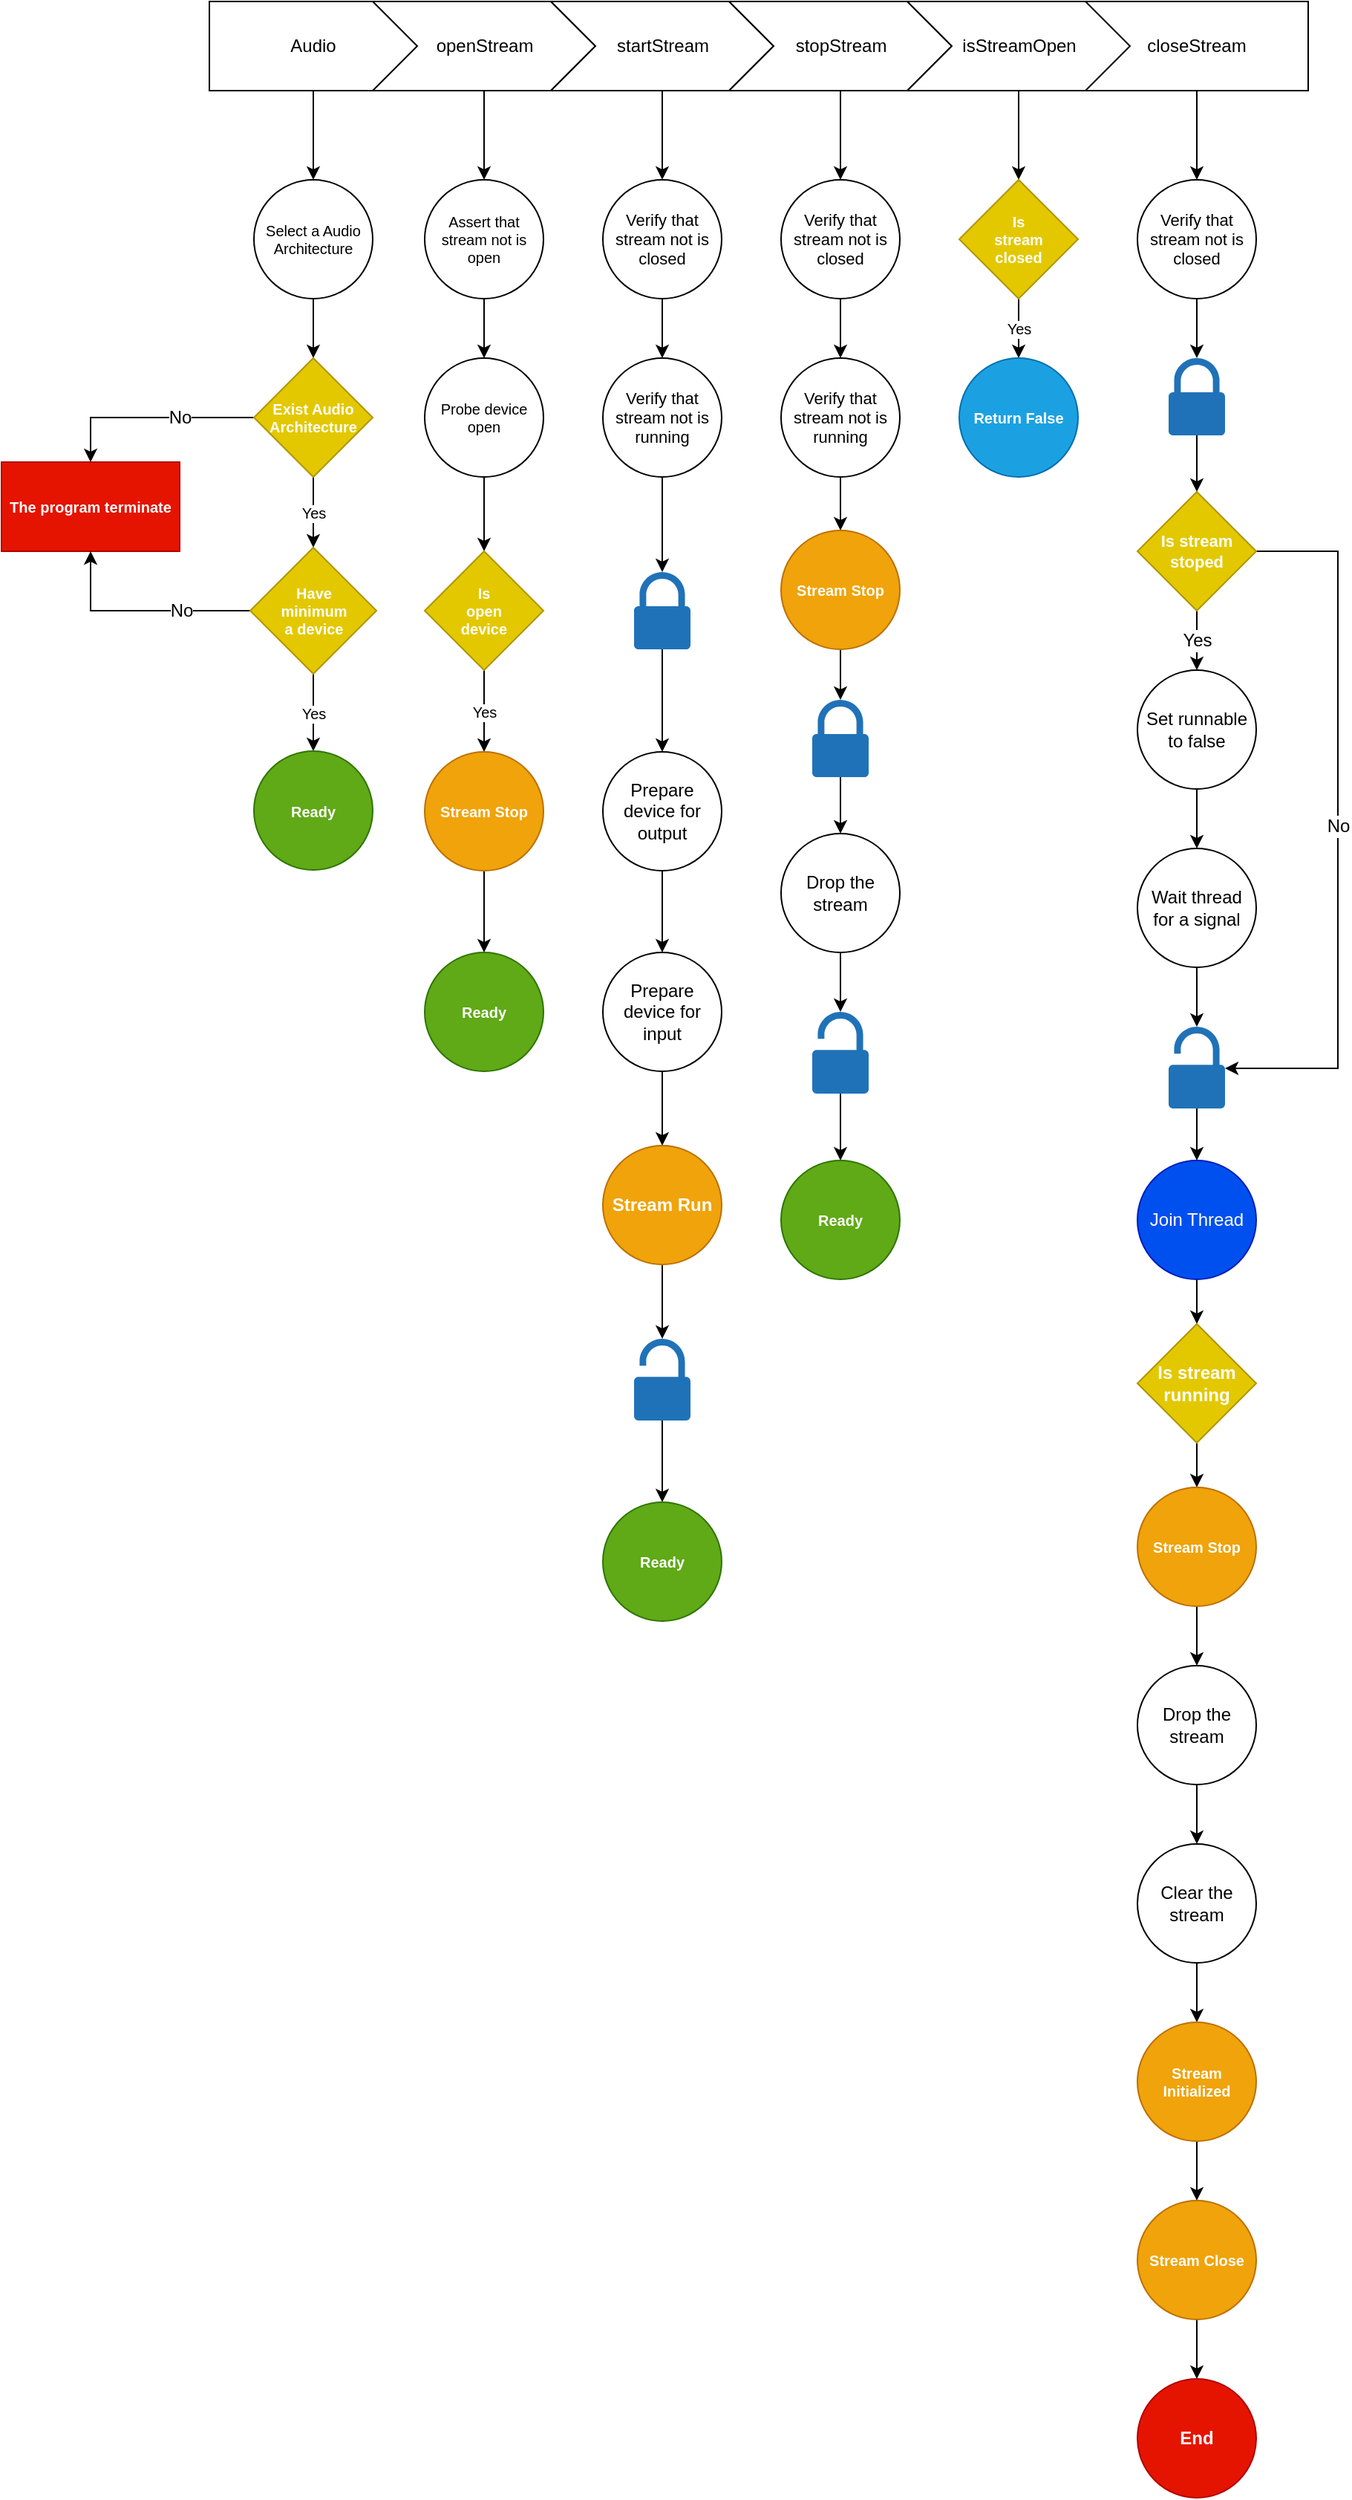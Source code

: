 <mxfile version="13.0.1" type="device"><diagram id="C5RBs43oDa-KdzZeNtuy" name="Page-1"><mxGraphModel dx="2249" dy="806" grid="1" gridSize="10" guides="1" tooltips="1" connect="1" arrows="1" fold="1" page="1" pageScale="1" pageWidth="827" pageHeight="1169" math="0" shadow="0"><root><mxCell id="WIyWlLk6GJQsqaUBKTNV-0"/><mxCell id="WIyWlLk6GJQsqaUBKTNV-1" parent="WIyWlLk6GJQsqaUBKTNV-0"/><mxCell id="F_YKFGEWdrjHZkLoCAli-77" value="" style="edgeStyle=orthogonalEdgeStyle;rounded=0;orthogonalLoop=1;jettySize=auto;html=1;fontSize=10;" edge="1" parent="WIyWlLk6GJQsqaUBKTNV-1" source="F_YKFGEWdrjHZkLoCAli-5" target="F_YKFGEWdrjHZkLoCAli-76"><mxGeometry relative="1" as="geometry"/></mxCell><mxCell id="F_YKFGEWdrjHZkLoCAli-5" value="closeStream" style="rounded=0;whiteSpace=wrap;html=1;" vertex="1" parent="WIyWlLk6GJQsqaUBKTNV-1"><mxGeometry x="630" y="40" width="150" height="60" as="geometry"/></mxCell><mxCell id="F_YKFGEWdrjHZkLoCAli-13" value="" style="edgeStyle=orthogonalEdgeStyle;rounded=0;orthogonalLoop=1;jettySize=auto;html=1;fontSize=10;" edge="1" parent="WIyWlLk6GJQsqaUBKTNV-1" source="F_YKFGEWdrjHZkLoCAli-0" target="F_YKFGEWdrjHZkLoCAli-6"><mxGeometry relative="1" as="geometry"/></mxCell><mxCell id="F_YKFGEWdrjHZkLoCAli-0" value="Audio" style="rounded=0;whiteSpace=wrap;html=1;" vertex="1" parent="WIyWlLk6GJQsqaUBKTNV-1"><mxGeometry x="40" y="40" width="140" height="60" as="geometry"/></mxCell><mxCell id="F_YKFGEWdrjHZkLoCAli-78" value="" style="edgeStyle=orthogonalEdgeStyle;rounded=0;orthogonalLoop=1;jettySize=auto;html=1;fontSize=10;" edge="1" parent="WIyWlLk6GJQsqaUBKTNV-1" source="F_YKFGEWdrjHZkLoCAli-1" target="F_YKFGEWdrjHZkLoCAli-22"><mxGeometry relative="1" as="geometry"/></mxCell><mxCell id="F_YKFGEWdrjHZkLoCAli-1" value="openStream" style="html=1;shadow=0;dashed=0;align=center;verticalAlign=middle;shape=mxgraph.arrows2.arrow;dy=0;dx=30;notch=30;" vertex="1" parent="WIyWlLk6GJQsqaUBKTNV-1"><mxGeometry x="150" y="40" width="150" height="60" as="geometry"/></mxCell><mxCell id="F_YKFGEWdrjHZkLoCAli-37" value="" style="edgeStyle=orthogonalEdgeStyle;rounded=0;orthogonalLoop=1;jettySize=auto;html=1;fontSize=10;" edge="1" parent="WIyWlLk6GJQsqaUBKTNV-1" source="F_YKFGEWdrjHZkLoCAli-2" target="F_YKFGEWdrjHZkLoCAli-35"><mxGeometry relative="1" as="geometry"/></mxCell><mxCell id="F_YKFGEWdrjHZkLoCAli-2" value="startStream" style="html=1;shadow=0;dashed=0;align=center;verticalAlign=middle;shape=mxgraph.arrows2.arrow;dy=0;dx=30;notch=30;" vertex="1" parent="WIyWlLk6GJQsqaUBKTNV-1"><mxGeometry x="270" y="40" width="150" height="60" as="geometry"/></mxCell><mxCell id="F_YKFGEWdrjHZkLoCAli-54" value="" style="edgeStyle=orthogonalEdgeStyle;rounded=0;orthogonalLoop=1;jettySize=auto;html=1;fontSize=12;" edge="1" parent="WIyWlLk6GJQsqaUBKTNV-1" source="F_YKFGEWdrjHZkLoCAli-3" target="F_YKFGEWdrjHZkLoCAli-53"><mxGeometry relative="1" as="geometry"/></mxCell><mxCell id="F_YKFGEWdrjHZkLoCAli-3" value="stopStream" style="html=1;shadow=0;dashed=0;align=center;verticalAlign=middle;shape=mxgraph.arrows2.arrow;dy=0;dx=30;notch=30;" vertex="1" parent="WIyWlLk6GJQsqaUBKTNV-1"><mxGeometry x="390" y="40" width="150" height="60" as="geometry"/></mxCell><mxCell id="F_YKFGEWdrjHZkLoCAli-72" value="" style="edgeStyle=orthogonalEdgeStyle;rounded=0;orthogonalLoop=1;jettySize=auto;html=1;fontSize=10;" edge="1" parent="WIyWlLk6GJQsqaUBKTNV-1" source="F_YKFGEWdrjHZkLoCAli-4" target="F_YKFGEWdrjHZkLoCAli-71"><mxGeometry relative="1" as="geometry"/></mxCell><mxCell id="F_YKFGEWdrjHZkLoCAli-4" value="isStreamOpen" style="html=1;shadow=0;dashed=0;align=center;verticalAlign=middle;shape=mxgraph.arrows2.arrow;dy=0;dx=30;notch=30;" vertex="1" parent="WIyWlLk6GJQsqaUBKTNV-1"><mxGeometry x="510" y="40" width="150" height="60" as="geometry"/></mxCell><mxCell id="F_YKFGEWdrjHZkLoCAli-10" value="" style="edgeStyle=orthogonalEdgeStyle;rounded=0;orthogonalLoop=1;jettySize=auto;html=1;fontSize=10;" edge="1" parent="WIyWlLk6GJQsqaUBKTNV-1" source="F_YKFGEWdrjHZkLoCAli-6" target="F_YKFGEWdrjHZkLoCAli-7"><mxGeometry relative="1" as="geometry"/></mxCell><mxCell id="F_YKFGEWdrjHZkLoCAli-6" value="Select a Audio Architecture" style="ellipse;whiteSpace=wrap;html=1;aspect=fixed;fontSize=10;" vertex="1" parent="WIyWlLk6GJQsqaUBKTNV-1"><mxGeometry x="70" y="160" width="80" height="80" as="geometry"/></mxCell><mxCell id="F_YKFGEWdrjHZkLoCAli-15" value="Yes" style="edgeStyle=orthogonalEdgeStyle;rounded=0;orthogonalLoop=1;jettySize=auto;html=1;fontSize=10;" edge="1" parent="WIyWlLk6GJQsqaUBKTNV-1" source="F_YKFGEWdrjHZkLoCAli-7" target="F_YKFGEWdrjHZkLoCAli-14"><mxGeometry relative="1" as="geometry"/></mxCell><mxCell id="F_YKFGEWdrjHZkLoCAli-51" value="No" style="edgeStyle=orthogonalEdgeStyle;rounded=0;orthogonalLoop=1;jettySize=auto;html=1;exitX=0;exitY=0.5;exitDx=0;exitDy=0;entryX=0.5;entryY=0;entryDx=0;entryDy=0;fontSize=12;" edge="1" parent="WIyWlLk6GJQsqaUBKTNV-1" source="F_YKFGEWdrjHZkLoCAli-7" target="F_YKFGEWdrjHZkLoCAli-8"><mxGeometry x="-0.286" relative="1" as="geometry"><mxPoint as="offset"/></mxGeometry></mxCell><mxCell id="F_YKFGEWdrjHZkLoCAli-7" value="Exist Audio Architecture" style="rhombus;whiteSpace=wrap;html=1;fontSize=10;fillColor=#e3c800;strokeColor=#B09500;fontColor=#ffffff;fontStyle=1" vertex="1" parent="WIyWlLk6GJQsqaUBKTNV-1"><mxGeometry x="70" y="280" width="80" height="80" as="geometry"/></mxCell><mxCell id="F_YKFGEWdrjHZkLoCAli-8" value="The program terminate" style="rounded=0;whiteSpace=wrap;html=1;fontSize=10;fillColor=#e51400;strokeColor=#B20000;fontColor=#ffffff;fontStyle=1" vertex="1" parent="WIyWlLk6GJQsqaUBKTNV-1"><mxGeometry x="-100" y="350" width="120" height="60" as="geometry"/></mxCell><mxCell id="F_YKFGEWdrjHZkLoCAli-18" value="No" style="edgeStyle=orthogonalEdgeStyle;rounded=0;orthogonalLoop=1;jettySize=auto;html=1;exitX=0;exitY=0.5;exitDx=0;exitDy=0;entryX=0.5;entryY=1;entryDx=0;entryDy=0;fontSize=12;" edge="1" parent="WIyWlLk6GJQsqaUBKTNV-1" source="F_YKFGEWdrjHZkLoCAli-14" target="F_YKFGEWdrjHZkLoCAli-8"><mxGeometry x="-0.356" relative="1" as="geometry"><mxPoint x="1" as="offset"/></mxGeometry></mxCell><mxCell id="F_YKFGEWdrjHZkLoCAli-30" value="Yes" style="edgeStyle=orthogonalEdgeStyle;rounded=0;orthogonalLoop=1;jettySize=auto;html=1;fontSize=10;" edge="1" parent="WIyWlLk6GJQsqaUBKTNV-1" source="F_YKFGEWdrjHZkLoCAli-14" target="F_YKFGEWdrjHZkLoCAli-19"><mxGeometry relative="1" as="geometry"/></mxCell><mxCell id="F_YKFGEWdrjHZkLoCAli-14" value="Have&lt;br&gt;minimum&lt;br&gt;a device" style="rhombus;whiteSpace=wrap;html=1;fontSize=10;fillColor=#e3c800;strokeColor=#B09500;fontColor=#ffffff;fontStyle=1" vertex="1" parent="WIyWlLk6GJQsqaUBKTNV-1"><mxGeometry x="67.5" y="407.5" width="85" height="85" as="geometry"/></mxCell><mxCell id="F_YKFGEWdrjHZkLoCAli-19" value="Ready" style="ellipse;whiteSpace=wrap;html=1;aspect=fixed;fontSize=10;fillColor=#60a917;strokeColor=#2D7600;fontColor=#ffffff;fontStyle=1" vertex="1" parent="WIyWlLk6GJQsqaUBKTNV-1"><mxGeometry x="70" y="544.5" width="80" height="80" as="geometry"/></mxCell><mxCell id="F_YKFGEWdrjHZkLoCAli-29" value="" style="edgeStyle=orthogonalEdgeStyle;rounded=0;orthogonalLoop=1;jettySize=auto;html=1;fontSize=10;" edge="1" parent="WIyWlLk6GJQsqaUBKTNV-1" source="F_YKFGEWdrjHZkLoCAli-22" target="F_YKFGEWdrjHZkLoCAli-23"><mxGeometry relative="1" as="geometry"/></mxCell><mxCell id="F_YKFGEWdrjHZkLoCAli-22" value="Assert that stream not is open" style="ellipse;whiteSpace=wrap;html=1;aspect=fixed;fontSize=10;" vertex="1" parent="WIyWlLk6GJQsqaUBKTNV-1"><mxGeometry x="185" y="160" width="80" height="80" as="geometry"/></mxCell><mxCell id="F_YKFGEWdrjHZkLoCAli-25" value="" style="edgeStyle=orthogonalEdgeStyle;rounded=0;orthogonalLoop=1;jettySize=auto;html=1;fontSize=10;" edge="1" parent="WIyWlLk6GJQsqaUBKTNV-1" source="F_YKFGEWdrjHZkLoCAli-23" target="F_YKFGEWdrjHZkLoCAli-24"><mxGeometry relative="1" as="geometry"/></mxCell><mxCell id="F_YKFGEWdrjHZkLoCAli-23" value="Probe device open" style="ellipse;whiteSpace=wrap;html=1;aspect=fixed;fontSize=10;" vertex="1" parent="WIyWlLk6GJQsqaUBKTNV-1"><mxGeometry x="185" y="280" width="80" height="80" as="geometry"/></mxCell><mxCell id="F_YKFGEWdrjHZkLoCAli-32" value="Yes" style="edgeStyle=orthogonalEdgeStyle;rounded=0;orthogonalLoop=1;jettySize=auto;html=1;fontSize=10;" edge="1" parent="WIyWlLk6GJQsqaUBKTNV-1" source="F_YKFGEWdrjHZkLoCAli-24" target="F_YKFGEWdrjHZkLoCAli-31"><mxGeometry relative="1" as="geometry"/></mxCell><mxCell id="F_YKFGEWdrjHZkLoCAli-24" value="Is&lt;br&gt;open&lt;br&gt;device" style="rhombus;whiteSpace=wrap;html=1;fontSize=10;fillColor=#e3c800;strokeColor=#B09500;fontColor=#ffffff;fontStyle=1" vertex="1" parent="WIyWlLk6GJQsqaUBKTNV-1"><mxGeometry x="185" y="410" width="80" height="80" as="geometry"/></mxCell><mxCell id="F_YKFGEWdrjHZkLoCAli-34" value="" style="edgeStyle=orthogonalEdgeStyle;rounded=0;orthogonalLoop=1;jettySize=auto;html=1;fontSize=10;" edge="1" parent="WIyWlLk6GJQsqaUBKTNV-1" source="F_YKFGEWdrjHZkLoCAli-31" target="F_YKFGEWdrjHZkLoCAli-33"><mxGeometry relative="1" as="geometry"/></mxCell><mxCell id="F_YKFGEWdrjHZkLoCAli-31" value="Stream Stop" style="ellipse;whiteSpace=wrap;html=1;aspect=fixed;fontSize=10;fillColor=#f0a30a;strokeColor=#BD7000;fontColor=#ffffff;fontStyle=1" vertex="1" parent="WIyWlLk6GJQsqaUBKTNV-1"><mxGeometry x="185" y="545" width="80" height="80" as="geometry"/></mxCell><mxCell id="F_YKFGEWdrjHZkLoCAli-33" value="Ready" style="ellipse;whiteSpace=wrap;html=1;aspect=fixed;fontSize=10;fillColor=#60a917;strokeColor=#2D7600;fontColor=#ffffff;fontStyle=1" vertex="1" parent="WIyWlLk6GJQsqaUBKTNV-1"><mxGeometry x="185" y="680" width="80" height="80" as="geometry"/></mxCell><mxCell id="F_YKFGEWdrjHZkLoCAli-38" value="" style="edgeStyle=orthogonalEdgeStyle;rounded=0;orthogonalLoop=1;jettySize=auto;html=1;fontSize=11;" edge="1" parent="WIyWlLk6GJQsqaUBKTNV-1" source="F_YKFGEWdrjHZkLoCAli-35" target="F_YKFGEWdrjHZkLoCAli-36"><mxGeometry relative="1" as="geometry"/></mxCell><mxCell id="F_YKFGEWdrjHZkLoCAli-35" value="Verify that stream not is closed" style="ellipse;whiteSpace=wrap;html=1;aspect=fixed;fontSize=11;" vertex="1" parent="WIyWlLk6GJQsqaUBKTNV-1"><mxGeometry x="305" y="160" width="80" height="80" as="geometry"/></mxCell><mxCell id="F_YKFGEWdrjHZkLoCAli-40" value="" style="edgeStyle=orthogonalEdgeStyle;rounded=0;orthogonalLoop=1;jettySize=auto;html=1;fontSize=11;" edge="1" parent="WIyWlLk6GJQsqaUBKTNV-1" source="F_YKFGEWdrjHZkLoCAli-36" target="F_YKFGEWdrjHZkLoCAli-39"><mxGeometry relative="1" as="geometry"/></mxCell><mxCell id="F_YKFGEWdrjHZkLoCAli-36" value="Verify that stream not is running" style="ellipse;whiteSpace=wrap;html=1;aspect=fixed;fontSize=11;" vertex="1" parent="WIyWlLk6GJQsqaUBKTNV-1"><mxGeometry x="305" y="280" width="80" height="80" as="geometry"/></mxCell><mxCell id="F_YKFGEWdrjHZkLoCAli-43" value="" style="edgeStyle=orthogonalEdgeStyle;rounded=0;orthogonalLoop=1;jettySize=auto;html=1;fontSize=12;" edge="1" parent="WIyWlLk6GJQsqaUBKTNV-1" source="F_YKFGEWdrjHZkLoCAli-39" target="F_YKFGEWdrjHZkLoCAli-41"><mxGeometry relative="1" as="geometry"/></mxCell><mxCell id="F_YKFGEWdrjHZkLoCAli-39" value="" style="pointerEvents=1;shadow=0;dashed=0;html=1;strokeColor=none;labelPosition=center;verticalLabelPosition=bottom;verticalAlign=top;outlineConnect=0;align=center;shape=mxgraph.office.security.lock_protected;fillColor=#2072B8;fontSize=11;" vertex="1" parent="WIyWlLk6GJQsqaUBKTNV-1"><mxGeometry x="326" y="424" width="38" height="52" as="geometry"/></mxCell><mxCell id="F_YKFGEWdrjHZkLoCAli-44" value="" style="edgeStyle=orthogonalEdgeStyle;rounded=0;orthogonalLoop=1;jettySize=auto;html=1;fontSize=12;" edge="1" parent="WIyWlLk6GJQsqaUBKTNV-1" source="F_YKFGEWdrjHZkLoCAli-41" target="F_YKFGEWdrjHZkLoCAli-42"><mxGeometry relative="1" as="geometry"/></mxCell><mxCell id="F_YKFGEWdrjHZkLoCAli-41" value="Prepare device for output" style="ellipse;whiteSpace=wrap;html=1;aspect=fixed;fontSize=12;" vertex="1" parent="WIyWlLk6GJQsqaUBKTNV-1"><mxGeometry x="305" y="545" width="80" height="80" as="geometry"/></mxCell><mxCell id="F_YKFGEWdrjHZkLoCAli-46" value="" style="edgeStyle=orthogonalEdgeStyle;rounded=0;orthogonalLoop=1;jettySize=auto;html=1;fontSize=12;" edge="1" parent="WIyWlLk6GJQsqaUBKTNV-1" source="F_YKFGEWdrjHZkLoCAli-42" target="F_YKFGEWdrjHZkLoCAli-45"><mxGeometry relative="1" as="geometry"/></mxCell><mxCell id="F_YKFGEWdrjHZkLoCAli-42" value="Prepare device for input" style="ellipse;whiteSpace=wrap;html=1;aspect=fixed;fontSize=12;" vertex="1" parent="WIyWlLk6GJQsqaUBKTNV-1"><mxGeometry x="305" y="680" width="80" height="80" as="geometry"/></mxCell><mxCell id="F_YKFGEWdrjHZkLoCAli-48" value="" style="edgeStyle=orthogonalEdgeStyle;rounded=0;orthogonalLoop=1;jettySize=auto;html=1;fontSize=12;" edge="1" parent="WIyWlLk6GJQsqaUBKTNV-1" source="F_YKFGEWdrjHZkLoCAli-45" target="F_YKFGEWdrjHZkLoCAli-47"><mxGeometry relative="1" as="geometry"/></mxCell><mxCell id="F_YKFGEWdrjHZkLoCAli-45" value="Stream Run" style="ellipse;whiteSpace=wrap;html=1;aspect=fixed;fontSize=12;fillColor=#f0a30a;strokeColor=#BD7000;fontColor=#ffffff;fontStyle=1" vertex="1" parent="WIyWlLk6GJQsqaUBKTNV-1"><mxGeometry x="305" y="810" width="80" height="80" as="geometry"/></mxCell><mxCell id="F_YKFGEWdrjHZkLoCAli-50" value="" style="edgeStyle=orthogonalEdgeStyle;rounded=0;orthogonalLoop=1;jettySize=auto;html=1;fontSize=12;" edge="1" parent="WIyWlLk6GJQsqaUBKTNV-1" source="F_YKFGEWdrjHZkLoCAli-47" target="F_YKFGEWdrjHZkLoCAli-49"><mxGeometry relative="1" as="geometry"/></mxCell><mxCell id="F_YKFGEWdrjHZkLoCAli-47" value="" style="pointerEvents=1;shadow=0;dashed=0;html=1;strokeColor=none;labelPosition=center;verticalLabelPosition=bottom;verticalAlign=top;outlineConnect=0;align=center;shape=mxgraph.office.security.lock_unprotected;fillColor=#2072B8;fontSize=12;" vertex="1" parent="WIyWlLk6GJQsqaUBKTNV-1"><mxGeometry x="326" y="940" width="38" height="55" as="geometry"/></mxCell><mxCell id="F_YKFGEWdrjHZkLoCAli-49" value="Ready" style="ellipse;whiteSpace=wrap;html=1;aspect=fixed;fontSize=10;fillColor=#60a917;strokeColor=#2D7600;fontColor=#ffffff;fontStyle=1" vertex="1" parent="WIyWlLk6GJQsqaUBKTNV-1"><mxGeometry x="305" y="1050" width="80" height="80" as="geometry"/></mxCell><mxCell id="F_YKFGEWdrjHZkLoCAli-56" value="" style="edgeStyle=orthogonalEdgeStyle;rounded=0;orthogonalLoop=1;jettySize=auto;html=1;fontSize=12;" edge="1" parent="WIyWlLk6GJQsqaUBKTNV-1" source="F_YKFGEWdrjHZkLoCAli-53" target="F_YKFGEWdrjHZkLoCAli-55"><mxGeometry relative="1" as="geometry"/></mxCell><mxCell id="F_YKFGEWdrjHZkLoCAli-53" value="Verify that stream not is closed" style="ellipse;whiteSpace=wrap;html=1;aspect=fixed;fontSize=11;" vertex="1" parent="WIyWlLk6GJQsqaUBKTNV-1"><mxGeometry x="425" y="160" width="80" height="80" as="geometry"/></mxCell><mxCell id="F_YKFGEWdrjHZkLoCAli-58" value="" style="edgeStyle=orthogonalEdgeStyle;rounded=0;orthogonalLoop=1;jettySize=auto;html=1;fontSize=12;" edge="1" parent="WIyWlLk6GJQsqaUBKTNV-1" source="F_YKFGEWdrjHZkLoCAli-55" target="F_YKFGEWdrjHZkLoCAli-57"><mxGeometry relative="1" as="geometry"/></mxCell><mxCell id="F_YKFGEWdrjHZkLoCAli-55" value="Verify that stream not is running" style="ellipse;whiteSpace=wrap;html=1;aspect=fixed;fontSize=11;" vertex="1" parent="WIyWlLk6GJQsqaUBKTNV-1"><mxGeometry x="425" y="280" width="80" height="80" as="geometry"/></mxCell><mxCell id="F_YKFGEWdrjHZkLoCAli-60" value="" style="edgeStyle=orthogonalEdgeStyle;rounded=0;orthogonalLoop=1;jettySize=auto;html=1;fontSize=12;" edge="1" parent="WIyWlLk6GJQsqaUBKTNV-1" source="F_YKFGEWdrjHZkLoCAli-57" target="F_YKFGEWdrjHZkLoCAli-59"><mxGeometry relative="1" as="geometry"/></mxCell><mxCell id="F_YKFGEWdrjHZkLoCAli-57" value="Stream Stop" style="ellipse;whiteSpace=wrap;html=1;aspect=fixed;fontSize=10;fillColor=#f0a30a;strokeColor=#BD7000;fontColor=#ffffff;fontStyle=1" vertex="1" parent="WIyWlLk6GJQsqaUBKTNV-1"><mxGeometry x="425" y="396" width="80" height="80" as="geometry"/></mxCell><mxCell id="F_YKFGEWdrjHZkLoCAli-63" value="" style="edgeStyle=orthogonalEdgeStyle;rounded=0;orthogonalLoop=1;jettySize=auto;html=1;fontSize=12;" edge="1" parent="WIyWlLk6GJQsqaUBKTNV-1" source="F_YKFGEWdrjHZkLoCAli-59" target="F_YKFGEWdrjHZkLoCAli-61"><mxGeometry relative="1" as="geometry"/></mxCell><mxCell id="F_YKFGEWdrjHZkLoCAli-59" value="" style="pointerEvents=1;shadow=0;dashed=0;html=1;strokeColor=none;labelPosition=center;verticalLabelPosition=bottom;verticalAlign=top;outlineConnect=0;align=center;shape=mxgraph.office.security.lock_protected;fillColor=#2072B8;fontSize=11;" vertex="1" parent="WIyWlLk6GJQsqaUBKTNV-1"><mxGeometry x="446" y="510" width="38" height="52" as="geometry"/></mxCell><mxCell id="F_YKFGEWdrjHZkLoCAli-64" value="" style="edgeStyle=orthogonalEdgeStyle;rounded=0;orthogonalLoop=1;jettySize=auto;html=1;fontSize=12;" edge="1" parent="WIyWlLk6GJQsqaUBKTNV-1" source="F_YKFGEWdrjHZkLoCAli-61" target="F_YKFGEWdrjHZkLoCAli-62"><mxGeometry relative="1" as="geometry"/></mxCell><mxCell id="F_YKFGEWdrjHZkLoCAli-61" value="Drop the stream" style="ellipse;whiteSpace=wrap;html=1;aspect=fixed;fontSize=12;" vertex="1" parent="WIyWlLk6GJQsqaUBKTNV-1"><mxGeometry x="425" y="600" width="80" height="80" as="geometry"/></mxCell><mxCell id="F_YKFGEWdrjHZkLoCAli-66" value="" style="edgeStyle=orthogonalEdgeStyle;rounded=0;orthogonalLoop=1;jettySize=auto;html=1;fontSize=12;" edge="1" parent="WIyWlLk6GJQsqaUBKTNV-1" source="F_YKFGEWdrjHZkLoCAli-62" target="F_YKFGEWdrjHZkLoCAli-65"><mxGeometry relative="1" as="geometry"/></mxCell><mxCell id="F_YKFGEWdrjHZkLoCAli-62" value="" style="pointerEvents=1;shadow=0;dashed=0;html=1;strokeColor=none;labelPosition=center;verticalLabelPosition=bottom;verticalAlign=top;outlineConnect=0;align=center;shape=mxgraph.office.security.lock_unprotected;fillColor=#2072B8;fontSize=12;" vertex="1" parent="WIyWlLk6GJQsqaUBKTNV-1"><mxGeometry x="446" y="720" width="38" height="55" as="geometry"/></mxCell><mxCell id="F_YKFGEWdrjHZkLoCAli-65" value="Ready" style="ellipse;whiteSpace=wrap;html=1;aspect=fixed;fontSize=10;fillColor=#60a917;strokeColor=#2D7600;fontColor=#ffffff;fontStyle=1" vertex="1" parent="WIyWlLk6GJQsqaUBKTNV-1"><mxGeometry x="425" y="820" width="80" height="80" as="geometry"/></mxCell><mxCell id="F_YKFGEWdrjHZkLoCAli-75" value="Yes" style="edgeStyle=orthogonalEdgeStyle;rounded=0;orthogonalLoop=1;jettySize=auto;html=1;fontSize=10;" edge="1" parent="WIyWlLk6GJQsqaUBKTNV-1" source="F_YKFGEWdrjHZkLoCAli-71" target="F_YKFGEWdrjHZkLoCAli-74"><mxGeometry relative="1" as="geometry"/></mxCell><mxCell id="F_YKFGEWdrjHZkLoCAli-71" value="&lt;span style=&quot;font-size: 10px&quot;&gt;Is&lt;br style=&quot;font-size: 10px&quot;&gt;stream&lt;br&gt;closed&lt;/span&gt;" style="rhombus;whiteSpace=wrap;html=1;fontSize=10;fillColor=#e3c800;strokeColor=#B09500;fontColor=#ffffff;fontStyle=1" vertex="1" parent="WIyWlLk6GJQsqaUBKTNV-1"><mxGeometry x="545" y="160" width="80" height="80" as="geometry"/></mxCell><mxCell id="F_YKFGEWdrjHZkLoCAli-74" value="Return False" style="ellipse;whiteSpace=wrap;html=1;aspect=fixed;fontSize=10;fillColor=#1ba1e2;strokeColor=#006EAF;fontColor=#ffffff;fontStyle=1" vertex="1" parent="WIyWlLk6GJQsqaUBKTNV-1"><mxGeometry x="545" y="280" width="80" height="80" as="geometry"/></mxCell><mxCell id="F_YKFGEWdrjHZkLoCAli-80" value="" style="edgeStyle=orthogonalEdgeStyle;rounded=0;orthogonalLoop=1;jettySize=auto;html=1;fontSize=10;" edge="1" parent="WIyWlLk6GJQsqaUBKTNV-1" source="F_YKFGEWdrjHZkLoCAli-76" target="F_YKFGEWdrjHZkLoCAli-79"><mxGeometry relative="1" as="geometry"/></mxCell><mxCell id="F_YKFGEWdrjHZkLoCAli-76" value="Verify that stream not is closed" style="ellipse;whiteSpace=wrap;html=1;aspect=fixed;fontSize=11;" vertex="1" parent="WIyWlLk6GJQsqaUBKTNV-1"><mxGeometry x="665" y="160" width="80" height="80" as="geometry"/></mxCell><mxCell id="F_YKFGEWdrjHZkLoCAli-82" value="" style="edgeStyle=orthogonalEdgeStyle;rounded=0;orthogonalLoop=1;jettySize=auto;html=1;fontSize=11;" edge="1" parent="WIyWlLk6GJQsqaUBKTNV-1" source="F_YKFGEWdrjHZkLoCAli-79" target="F_YKFGEWdrjHZkLoCAli-81"><mxGeometry relative="1" as="geometry"/></mxCell><mxCell id="F_YKFGEWdrjHZkLoCAli-79" value="" style="pointerEvents=1;shadow=0;dashed=0;html=1;strokeColor=none;labelPosition=center;verticalLabelPosition=bottom;verticalAlign=top;outlineConnect=0;align=center;shape=mxgraph.office.security.lock_protected;fillColor=#2072B8;fontSize=11;" vertex="1" parent="WIyWlLk6GJQsqaUBKTNV-1"><mxGeometry x="686" y="280" width="38" height="52" as="geometry"/></mxCell><mxCell id="F_YKFGEWdrjHZkLoCAli-84" value="Yes" style="edgeStyle=orthogonalEdgeStyle;rounded=0;orthogonalLoop=1;jettySize=auto;html=1;fontSize=12;" edge="1" parent="WIyWlLk6GJQsqaUBKTNV-1" source="F_YKFGEWdrjHZkLoCAli-81" target="F_YKFGEWdrjHZkLoCAli-83"><mxGeometry relative="1" as="geometry"/></mxCell><mxCell id="F_YKFGEWdrjHZkLoCAli-89" value="No" style="edgeStyle=orthogonalEdgeStyle;rounded=0;orthogonalLoop=1;jettySize=auto;html=1;exitX=1;exitY=0.5;exitDx=0;exitDy=0;fontSize=12;" edge="1" parent="WIyWlLk6GJQsqaUBKTNV-1" source="F_YKFGEWdrjHZkLoCAli-81" target="F_YKFGEWdrjHZkLoCAli-87"><mxGeometry relative="1" as="geometry"><mxPoint x="790" y="770" as="targetPoint"/><Array as="points"><mxPoint x="800" y="410"/><mxPoint x="800" y="758"/></Array></mxGeometry></mxCell><mxCell id="F_YKFGEWdrjHZkLoCAli-81" value="Is stream stoped" style="rhombus;whiteSpace=wrap;html=1;fontSize=11;fillColor=#e3c800;strokeColor=#B09500;fontColor=#ffffff;fontStyle=1" vertex="1" parent="WIyWlLk6GJQsqaUBKTNV-1"><mxGeometry x="665" y="370" width="80" height="80" as="geometry"/></mxCell><mxCell id="F_YKFGEWdrjHZkLoCAli-86" value="" style="edgeStyle=orthogonalEdgeStyle;rounded=0;orthogonalLoop=1;jettySize=auto;html=1;fontSize=12;" edge="1" parent="WIyWlLk6GJQsqaUBKTNV-1" source="F_YKFGEWdrjHZkLoCAli-83" target="F_YKFGEWdrjHZkLoCAli-85"><mxGeometry relative="1" as="geometry"/></mxCell><mxCell id="F_YKFGEWdrjHZkLoCAli-83" value="Set runnable to false" style="ellipse;whiteSpace=wrap;html=1;aspect=fixed;fontSize=12;" vertex="1" parent="WIyWlLk6GJQsqaUBKTNV-1"><mxGeometry x="665" y="490" width="80" height="80" as="geometry"/></mxCell><mxCell id="F_YKFGEWdrjHZkLoCAli-88" value="" style="edgeStyle=orthogonalEdgeStyle;rounded=0;orthogonalLoop=1;jettySize=auto;html=1;fontSize=12;" edge="1" parent="WIyWlLk6GJQsqaUBKTNV-1" source="F_YKFGEWdrjHZkLoCAli-85" target="F_YKFGEWdrjHZkLoCAli-87"><mxGeometry relative="1" as="geometry"/></mxCell><mxCell id="F_YKFGEWdrjHZkLoCAli-85" value="Wait thread for a signal" style="ellipse;whiteSpace=wrap;html=1;aspect=fixed;fontSize=12;" vertex="1" parent="WIyWlLk6GJQsqaUBKTNV-1"><mxGeometry x="665" y="610" width="80" height="80" as="geometry"/></mxCell><mxCell id="F_YKFGEWdrjHZkLoCAli-91" value="" style="edgeStyle=orthogonalEdgeStyle;rounded=0;orthogonalLoop=1;jettySize=auto;html=1;fontSize=12;" edge="1" parent="WIyWlLk6GJQsqaUBKTNV-1" source="F_YKFGEWdrjHZkLoCAli-87" target="F_YKFGEWdrjHZkLoCAli-90"><mxGeometry relative="1" as="geometry"/></mxCell><mxCell id="F_YKFGEWdrjHZkLoCAli-87" value="" style="pointerEvents=1;shadow=0;dashed=0;html=1;strokeColor=none;labelPosition=center;verticalLabelPosition=bottom;verticalAlign=top;outlineConnect=0;align=center;shape=mxgraph.office.security.lock_unprotected;fillColor=#2072B8;fontSize=12;" vertex="1" parent="WIyWlLk6GJQsqaUBKTNV-1"><mxGeometry x="686" y="730" width="38" height="55" as="geometry"/></mxCell><mxCell id="F_YKFGEWdrjHZkLoCAli-93" value="" style="edgeStyle=orthogonalEdgeStyle;rounded=0;orthogonalLoop=1;jettySize=auto;html=1;fontSize=12;" edge="1" parent="WIyWlLk6GJQsqaUBKTNV-1" source="F_YKFGEWdrjHZkLoCAli-90" target="F_YKFGEWdrjHZkLoCAli-92"><mxGeometry relative="1" as="geometry"/></mxCell><mxCell id="F_YKFGEWdrjHZkLoCAli-90" value="Join Thread" style="ellipse;whiteSpace=wrap;html=1;aspect=fixed;fontSize=12;fillColor=#0050ef;strokeColor=#001DBC;fontColor=#ffffff;" vertex="1" parent="WIyWlLk6GJQsqaUBKTNV-1"><mxGeometry x="665" y="820" width="80" height="80" as="geometry"/></mxCell><mxCell id="F_YKFGEWdrjHZkLoCAli-95" value="" style="edgeStyle=orthogonalEdgeStyle;rounded=0;orthogonalLoop=1;jettySize=auto;html=1;fontSize=12;" edge="1" parent="WIyWlLk6GJQsqaUBKTNV-1" source="F_YKFGEWdrjHZkLoCAli-92" target="F_YKFGEWdrjHZkLoCAli-94"><mxGeometry relative="1" as="geometry"/></mxCell><mxCell id="F_YKFGEWdrjHZkLoCAli-92" value="Is stream running" style="rhombus;whiteSpace=wrap;html=1;fontSize=12;fillColor=#e3c800;strokeColor=#B09500;fontColor=#ffffff;fontStyle=1" vertex="1" parent="WIyWlLk6GJQsqaUBKTNV-1"><mxGeometry x="665" y="930" width="80" height="80" as="geometry"/></mxCell><mxCell id="F_YKFGEWdrjHZkLoCAli-97" value="" style="edgeStyle=orthogonalEdgeStyle;rounded=0;orthogonalLoop=1;jettySize=auto;html=1;fontSize=12;" edge="1" parent="WIyWlLk6GJQsqaUBKTNV-1" source="F_YKFGEWdrjHZkLoCAli-94" target="F_YKFGEWdrjHZkLoCAli-96"><mxGeometry relative="1" as="geometry"/></mxCell><mxCell id="F_YKFGEWdrjHZkLoCAli-94" value="Stream Stop" style="ellipse;whiteSpace=wrap;html=1;aspect=fixed;fontSize=10;fillColor=#f0a30a;strokeColor=#BD7000;fontColor=#ffffff;fontStyle=1" vertex="1" parent="WIyWlLk6GJQsqaUBKTNV-1"><mxGeometry x="665" y="1040" width="80" height="80" as="geometry"/></mxCell><mxCell id="F_YKFGEWdrjHZkLoCAli-99" value="" style="edgeStyle=orthogonalEdgeStyle;rounded=0;orthogonalLoop=1;jettySize=auto;html=1;fontSize=12;" edge="1" parent="WIyWlLk6GJQsqaUBKTNV-1" source="F_YKFGEWdrjHZkLoCAli-96" target="F_YKFGEWdrjHZkLoCAli-98"><mxGeometry relative="1" as="geometry"/></mxCell><mxCell id="F_YKFGEWdrjHZkLoCAli-96" value="Drop the stream" style="ellipse;whiteSpace=wrap;html=1;aspect=fixed;fontSize=12;" vertex="1" parent="WIyWlLk6GJQsqaUBKTNV-1"><mxGeometry x="665" y="1160" width="80" height="80" as="geometry"/></mxCell><mxCell id="F_YKFGEWdrjHZkLoCAli-102" value="" style="edgeStyle=orthogonalEdgeStyle;rounded=0;orthogonalLoop=1;jettySize=auto;html=1;fontSize=12;" edge="1" parent="WIyWlLk6GJQsqaUBKTNV-1" source="F_YKFGEWdrjHZkLoCAli-98" target="F_YKFGEWdrjHZkLoCAli-100"><mxGeometry relative="1" as="geometry"/></mxCell><mxCell id="F_YKFGEWdrjHZkLoCAli-98" value="Clear the stream" style="ellipse;whiteSpace=wrap;html=1;aspect=fixed;fontSize=12;" vertex="1" parent="WIyWlLk6GJQsqaUBKTNV-1"><mxGeometry x="665" y="1280" width="80" height="80" as="geometry"/></mxCell><mxCell id="F_YKFGEWdrjHZkLoCAli-103" value="" style="edgeStyle=orthogonalEdgeStyle;rounded=0;orthogonalLoop=1;jettySize=auto;html=1;fontSize=12;" edge="1" parent="WIyWlLk6GJQsqaUBKTNV-1" source="F_YKFGEWdrjHZkLoCAli-100" target="F_YKFGEWdrjHZkLoCAli-101"><mxGeometry relative="1" as="geometry"/></mxCell><mxCell id="F_YKFGEWdrjHZkLoCAli-100" value="Stream Initialized" style="ellipse;whiteSpace=wrap;html=1;aspect=fixed;fontSize=10;fillColor=#f0a30a;strokeColor=#BD7000;fontColor=#ffffff;fontStyle=1" vertex="1" parent="WIyWlLk6GJQsqaUBKTNV-1"><mxGeometry x="665" y="1400" width="80" height="80" as="geometry"/></mxCell><mxCell id="F_YKFGEWdrjHZkLoCAli-105" value="" style="edgeStyle=orthogonalEdgeStyle;rounded=0;orthogonalLoop=1;jettySize=auto;html=1;fontSize=12;" edge="1" parent="WIyWlLk6GJQsqaUBKTNV-1" source="F_YKFGEWdrjHZkLoCAli-101" target="F_YKFGEWdrjHZkLoCAli-104"><mxGeometry relative="1" as="geometry"/></mxCell><mxCell id="F_YKFGEWdrjHZkLoCAli-101" value="Stream Close" style="ellipse;whiteSpace=wrap;html=1;aspect=fixed;fontSize=10;fillColor=#f0a30a;strokeColor=#BD7000;fontColor=#ffffff;fontStyle=1" vertex="1" parent="WIyWlLk6GJQsqaUBKTNV-1"><mxGeometry x="665" y="1520" width="80" height="80" as="geometry"/></mxCell><mxCell id="F_YKFGEWdrjHZkLoCAli-104" value="End" style="ellipse;whiteSpace=wrap;html=1;aspect=fixed;fontSize=12;fillColor=#e51400;strokeColor=#B20000;fontColor=#ffffff;fontStyle=1" vertex="1" parent="WIyWlLk6GJQsqaUBKTNV-1"><mxGeometry x="665" y="1640" width="80" height="80" as="geometry"/></mxCell></root></mxGraphModel></diagram></mxfile>